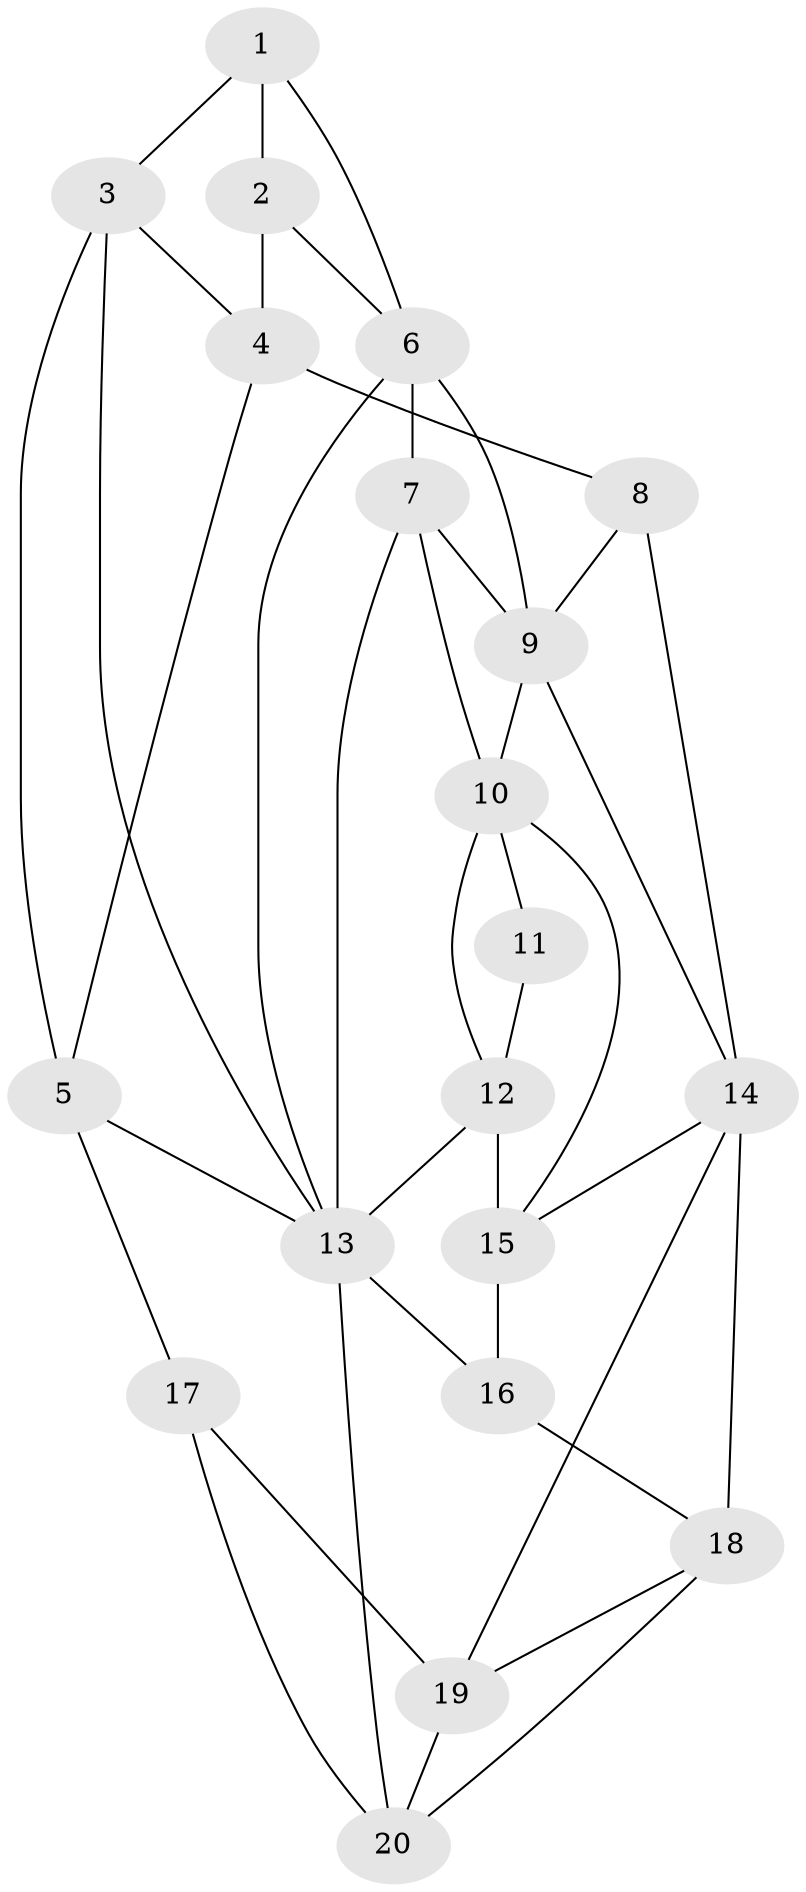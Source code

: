 // original degree distribution, {3: 0.030303030303030304, 5: 0.5151515151515151, 4: 0.24242424242424243, 6: 0.21212121212121213}
// Generated by graph-tools (version 1.1) at 2025/38/03/04/25 23:38:25]
// undirected, 20 vertices, 40 edges
graph export_dot {
  node [color=gray90,style=filled];
  1;
  2;
  3;
  4;
  5;
  6;
  7;
  8;
  9;
  10;
  11;
  12;
  13;
  14;
  15;
  16;
  17;
  18;
  19;
  20;
  1 -- 2 [weight=1.0];
  1 -- 3 [weight=1.0];
  1 -- 6 [weight=1.0];
  2 -- 4 [weight=2.0];
  2 -- 6 [weight=1.0];
  3 -- 4 [weight=1.0];
  3 -- 5 [weight=1.0];
  3 -- 13 [weight=1.0];
  4 -- 5 [weight=1.0];
  4 -- 8 [weight=2.0];
  5 -- 13 [weight=1.0];
  5 -- 17 [weight=2.0];
  6 -- 7 [weight=1.0];
  6 -- 9 [weight=2.0];
  6 -- 13 [weight=1.0];
  7 -- 9 [weight=1.0];
  7 -- 10 [weight=2.0];
  7 -- 13 [weight=1.0];
  8 -- 9 [weight=1.0];
  8 -- 14 [weight=1.0];
  9 -- 10 [weight=1.0];
  9 -- 14 [weight=1.0];
  10 -- 11 [weight=1.0];
  10 -- 12 [weight=1.0];
  10 -- 15 [weight=1.0];
  11 -- 12 [weight=2.0];
  12 -- 13 [weight=1.0];
  12 -- 15 [weight=1.0];
  13 -- 16 [weight=1.0];
  13 -- 20 [weight=2.0];
  14 -- 15 [weight=1.0];
  14 -- 18 [weight=1.0];
  14 -- 19 [weight=1.0];
  15 -- 16 [weight=2.0];
  16 -- 18 [weight=1.0];
  17 -- 19 [weight=1.0];
  17 -- 20 [weight=1.0];
  18 -- 19 [weight=1.0];
  18 -- 20 [weight=1.0];
  19 -- 20 [weight=2.0];
}
